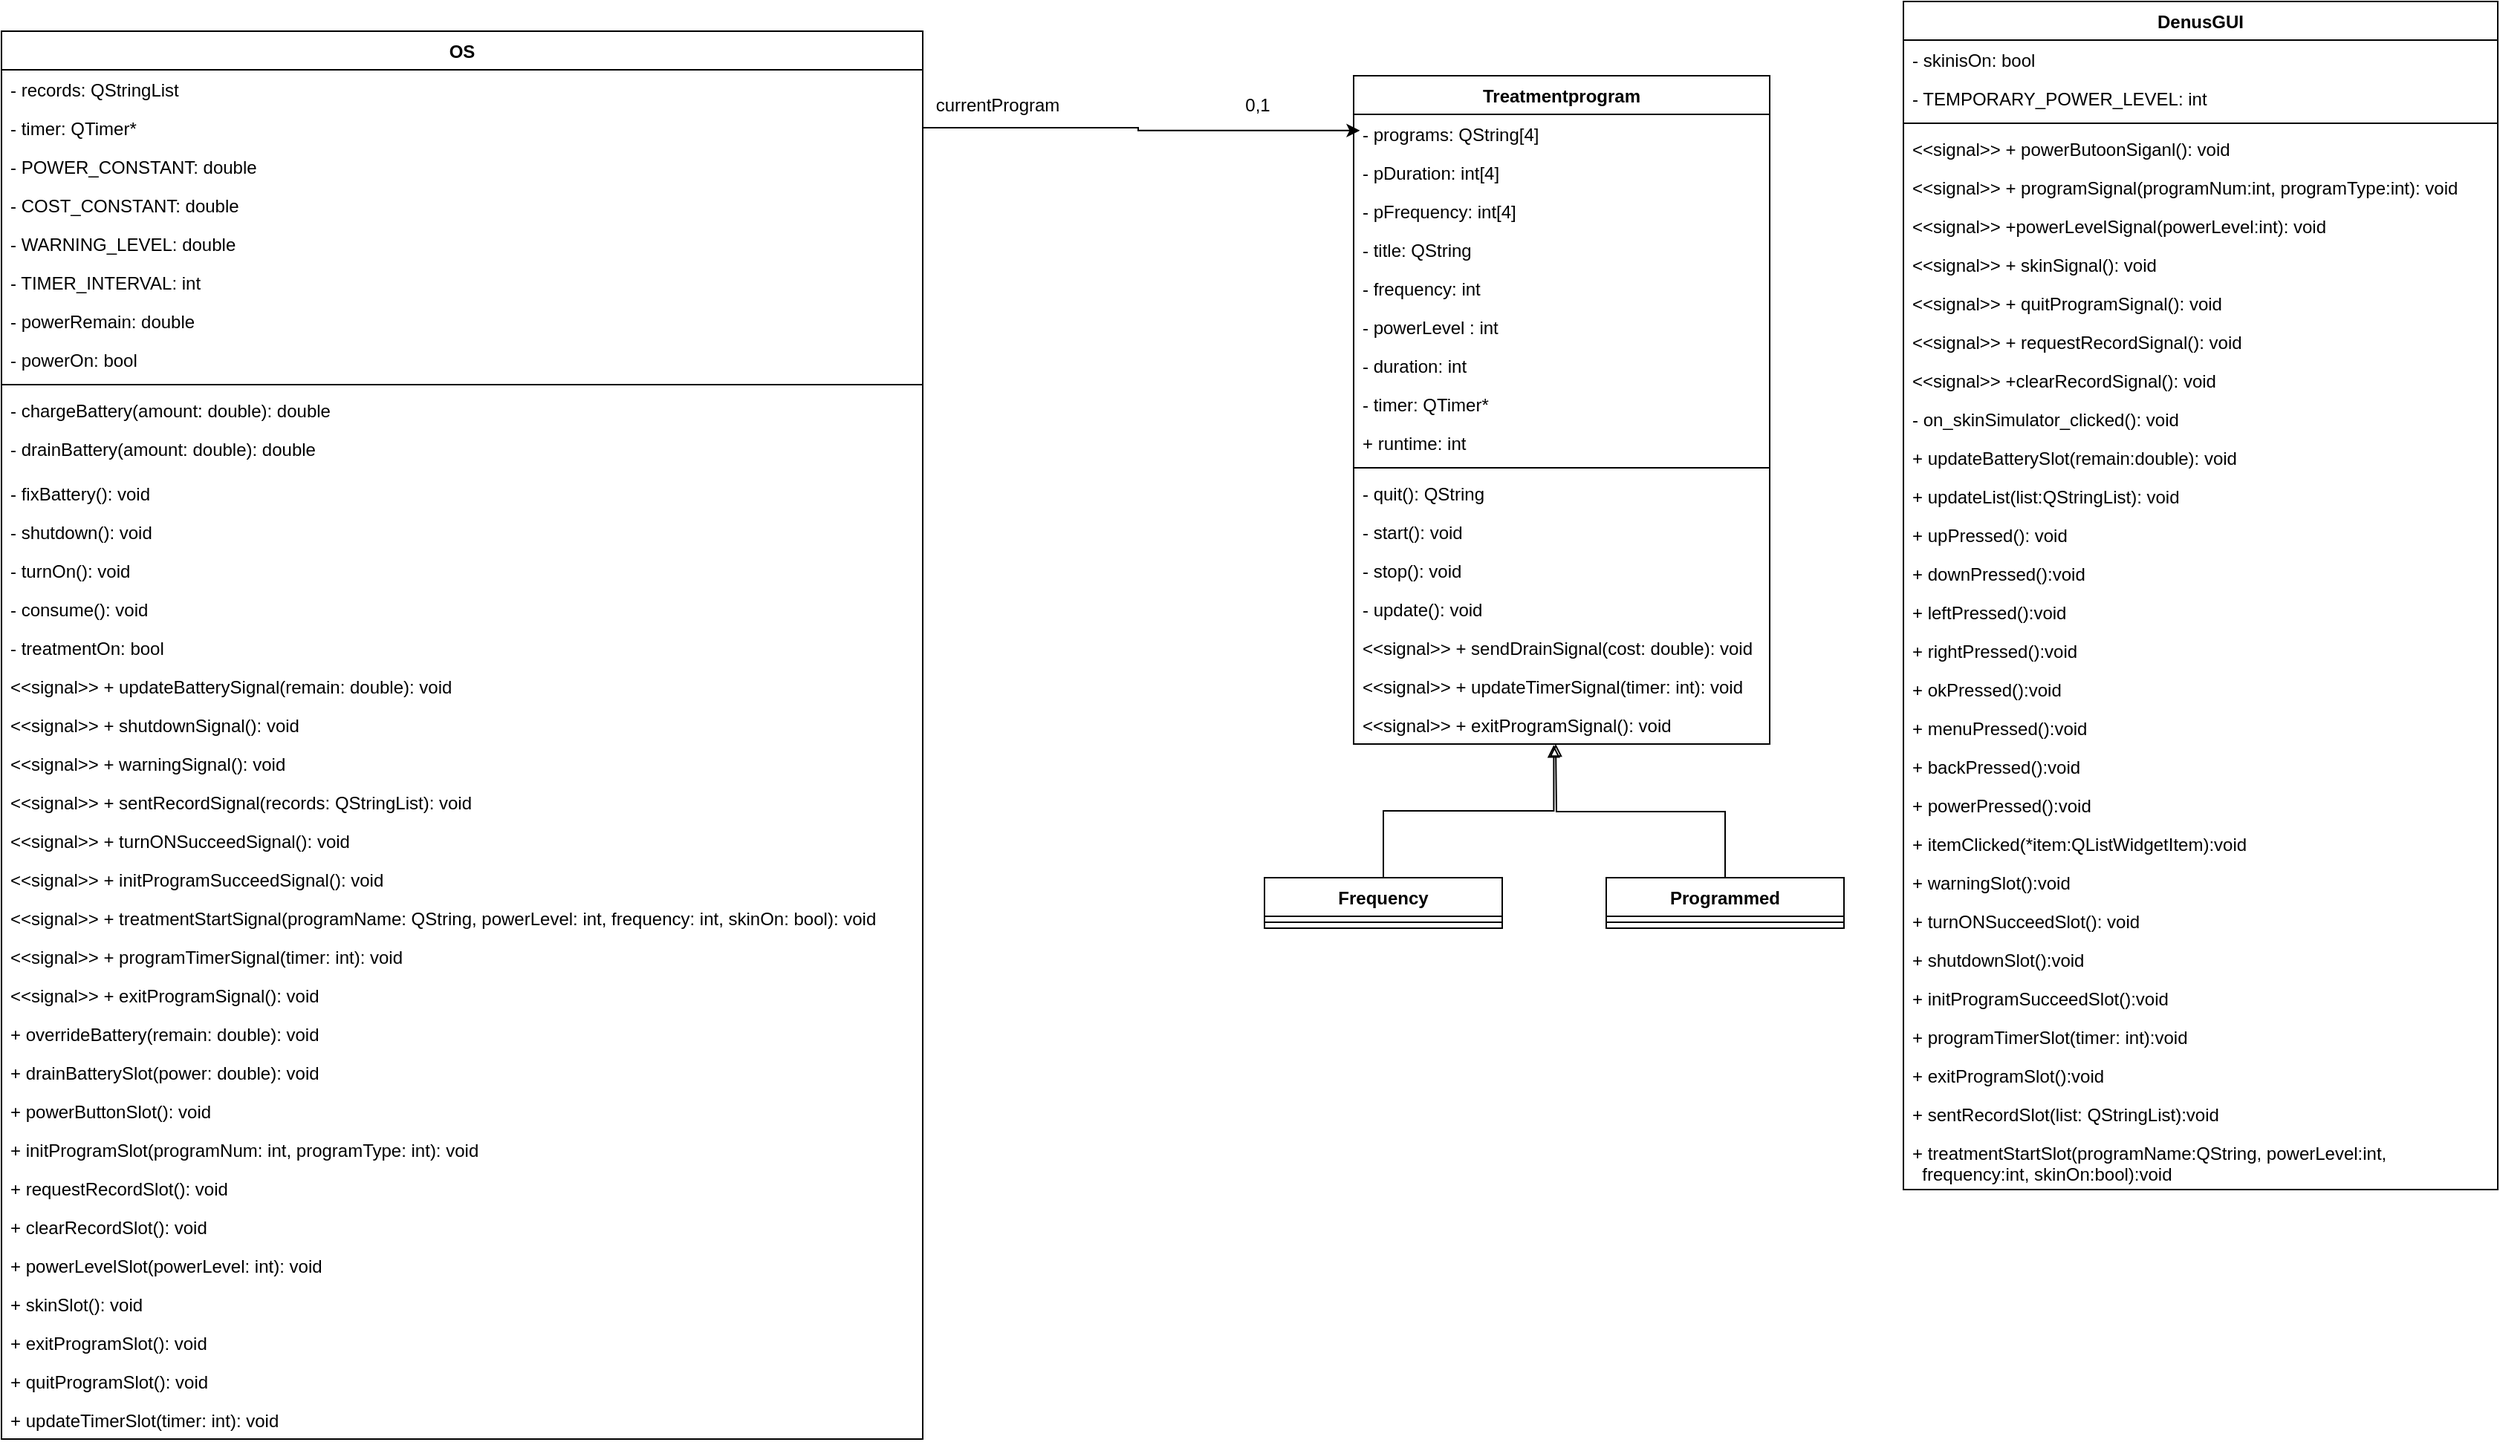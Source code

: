 <mxfile version="14.6.0" type="github">
  <diagram id="hlfqywLwCxhnhgCCT2zA" name="Page-1">
    <mxGraphModel dx="1072" dy="764" grid="1" gridSize="10" guides="1" tooltips="1" connect="1" arrows="1" fold="1" page="1" pageScale="1" pageWidth="827" pageHeight="1169" math="0" shadow="0">
      <root>
        <mxCell id="0" />
        <mxCell id="1" parent="0" />
        <mxCell id="2i6f_pU243hWTDEsExSb-6" value="OS" style="swimlane;fontStyle=1;align=center;verticalAlign=top;childLayout=stackLayout;horizontal=1;startSize=26;horizontalStack=0;resizeParent=1;resizeParentMax=0;resizeLast=0;collapsible=1;marginBottom=0;" parent="1" vertex="1">
          <mxGeometry x="60" y="60" width="620" height="948" as="geometry" />
        </mxCell>
        <mxCell id="6Ex3THZ8hztv9J3nGQ2k-1" value="- records: QStringList" style="text;strokeColor=none;fillColor=none;align=left;verticalAlign=top;spacingLeft=4;spacingRight=4;overflow=hidden;rotatable=0;points=[[0,0.5],[1,0.5]];portConstraint=eastwest;" parent="2i6f_pU243hWTDEsExSb-6" vertex="1">
          <mxGeometry y="26" width="620" height="26" as="geometry" />
        </mxCell>
        <mxCell id="wWTn0fQBB8vopCXBrPZ8-14" value="- timer: QTimer*" style="text;strokeColor=none;fillColor=none;align=left;verticalAlign=top;spacingLeft=4;spacingRight=4;overflow=hidden;rotatable=0;points=[[0,0.5],[1,0.5]];portConstraint=eastwest;" parent="2i6f_pU243hWTDEsExSb-6" vertex="1">
          <mxGeometry y="52" width="620" height="26" as="geometry" />
        </mxCell>
        <mxCell id="wWTn0fQBB8vopCXBrPZ8-8" value="- POWER_CONSTANT: double" style="text;strokeColor=none;fillColor=none;align=left;verticalAlign=top;spacingLeft=4;spacingRight=4;overflow=hidden;rotatable=0;points=[[0,0.5],[1,0.5]];portConstraint=eastwest;" parent="2i6f_pU243hWTDEsExSb-6" vertex="1">
          <mxGeometry y="78" width="620" height="26" as="geometry" />
        </mxCell>
        <mxCell id="wWTn0fQBB8vopCXBrPZ8-11" value="- COST_CONSTANT: double" style="text;strokeColor=none;fillColor=none;align=left;verticalAlign=top;spacingLeft=4;spacingRight=4;overflow=hidden;rotatable=0;points=[[0,0.5],[1,0.5]];portConstraint=eastwest;" parent="2i6f_pU243hWTDEsExSb-6" vertex="1">
          <mxGeometry y="104" width="620" height="26" as="geometry" />
        </mxCell>
        <mxCell id="wWTn0fQBB8vopCXBrPZ8-12" value="- WARNING_LEVEL: double" style="text;strokeColor=none;fillColor=none;align=left;verticalAlign=top;spacingLeft=4;spacingRight=4;overflow=hidden;rotatable=0;points=[[0,0.5],[1,0.5]];portConstraint=eastwest;" parent="2i6f_pU243hWTDEsExSb-6" vertex="1">
          <mxGeometry y="130" width="620" height="26" as="geometry" />
        </mxCell>
        <mxCell id="wWTn0fQBB8vopCXBrPZ8-13" value="- TIMER_INTERVAL: int" style="text;strokeColor=none;fillColor=none;align=left;verticalAlign=top;spacingLeft=4;spacingRight=4;overflow=hidden;rotatable=0;points=[[0,0.5],[1,0.5]];portConstraint=eastwest;" parent="2i6f_pU243hWTDEsExSb-6" vertex="1">
          <mxGeometry y="156" width="620" height="26" as="geometry" />
        </mxCell>
        <mxCell id="wWTn0fQBB8vopCXBrPZ8-15" value="- powerRemain: double" style="text;strokeColor=none;fillColor=none;align=left;verticalAlign=top;spacingLeft=4;spacingRight=4;overflow=hidden;rotatable=0;points=[[0,0.5],[1,0.5]];portConstraint=eastwest;" parent="2i6f_pU243hWTDEsExSb-6" vertex="1">
          <mxGeometry y="182" width="620" height="26" as="geometry" />
        </mxCell>
        <mxCell id="wWTn0fQBB8vopCXBrPZ8-16" value="- powerOn: bool" style="text;strokeColor=none;fillColor=none;align=left;verticalAlign=top;spacingLeft=4;spacingRight=4;overflow=hidden;rotatable=0;points=[[0,0.5],[1,0.5]];portConstraint=eastwest;" parent="2i6f_pU243hWTDEsExSb-6" vertex="1">
          <mxGeometry y="208" width="620" height="26" as="geometry" />
        </mxCell>
        <mxCell id="2i6f_pU243hWTDEsExSb-8" value="" style="line;strokeWidth=1;fillColor=none;align=left;verticalAlign=middle;spacingTop=-1;spacingLeft=3;spacingRight=3;rotatable=0;labelPosition=right;points=[];portConstraint=eastwest;" parent="2i6f_pU243hWTDEsExSb-6" vertex="1">
          <mxGeometry y="234" width="620" height="8" as="geometry" />
        </mxCell>
        <mxCell id="wWTn0fQBB8vopCXBrPZ8-9" value="- chargeBattery(amount: double): double" style="text;strokeColor=none;fillColor=none;align=left;verticalAlign=top;spacingLeft=4;spacingRight=4;overflow=hidden;rotatable=0;points=[[0,0.5],[1,0.5]];portConstraint=eastwest;" parent="2i6f_pU243hWTDEsExSb-6" vertex="1">
          <mxGeometry y="242" width="620" height="26" as="geometry" />
        </mxCell>
        <mxCell id="wWTn0fQBB8vopCXBrPZ8-21" value="- drainBattery(amount: double): double" style="text;strokeColor=none;fillColor=none;align=left;verticalAlign=top;spacingLeft=4;spacingRight=4;overflow=hidden;rotatable=0;points=[[0,0.5],[1,0.5]];portConstraint=eastwest;" parent="2i6f_pU243hWTDEsExSb-6" vertex="1">
          <mxGeometry y="268" width="620" height="30" as="geometry" />
        </mxCell>
        <mxCell id="wWTn0fQBB8vopCXBrPZ8-10" value="- fixBattery(): void" style="text;strokeColor=none;fillColor=none;align=left;verticalAlign=top;spacingLeft=4;spacingRight=4;overflow=hidden;rotatable=0;points=[[0,0.5],[1,0.5]];portConstraint=eastwest;" parent="2i6f_pU243hWTDEsExSb-6" vertex="1">
          <mxGeometry y="298" width="620" height="26" as="geometry" />
        </mxCell>
        <mxCell id="wWTn0fQBB8vopCXBrPZ8-18" value="- shutdown(): void" style="text;strokeColor=none;fillColor=none;align=left;verticalAlign=top;spacingLeft=4;spacingRight=4;overflow=hidden;rotatable=0;points=[[0,0.5],[1,0.5]];portConstraint=eastwest;" parent="2i6f_pU243hWTDEsExSb-6" vertex="1">
          <mxGeometry y="324" width="620" height="26" as="geometry" />
        </mxCell>
        <mxCell id="wWTn0fQBB8vopCXBrPZ8-19" value="- turnOn(): void&#xa;" style="text;strokeColor=none;fillColor=none;align=left;verticalAlign=top;spacingLeft=4;spacingRight=4;overflow=hidden;rotatable=0;points=[[0,0.5],[1,0.5]];portConstraint=eastwest;" parent="2i6f_pU243hWTDEsExSb-6" vertex="1">
          <mxGeometry y="350" width="620" height="26" as="geometry" />
        </mxCell>
        <mxCell id="wWTn0fQBB8vopCXBrPZ8-20" value="- consume(): void&#xa;" style="text;strokeColor=none;fillColor=none;align=left;verticalAlign=top;spacingLeft=4;spacingRight=4;overflow=hidden;rotatable=0;points=[[0,0.5],[1,0.5]];portConstraint=eastwest;" parent="2i6f_pU243hWTDEsExSb-6" vertex="1">
          <mxGeometry y="376" width="620" height="26" as="geometry" />
        </mxCell>
        <mxCell id="wWTn0fQBB8vopCXBrPZ8-17" value="- treatmentOn: bool" style="text;strokeColor=none;fillColor=none;align=left;verticalAlign=top;spacingLeft=4;spacingRight=4;overflow=hidden;rotatable=0;points=[[0,0.5],[1,0.5]];portConstraint=eastwest;" parent="2i6f_pU243hWTDEsExSb-6" vertex="1">
          <mxGeometry y="402" width="620" height="26" as="geometry" />
        </mxCell>
        <mxCell id="wWTn0fQBB8vopCXBrPZ8-22" value="&lt;&lt;signal&gt;&gt; + updateBatterySignal(remain: double): void" style="text;strokeColor=none;fillColor=none;align=left;verticalAlign=top;spacingLeft=4;spacingRight=4;overflow=hidden;rotatable=0;points=[[0,0.5],[1,0.5]];portConstraint=eastwest;" parent="2i6f_pU243hWTDEsExSb-6" vertex="1">
          <mxGeometry y="428" width="620" height="26" as="geometry" />
        </mxCell>
        <mxCell id="wWTn0fQBB8vopCXBrPZ8-23" value="&lt;&lt;signal&gt;&gt; + shutdownSignal(): void" style="text;strokeColor=none;fillColor=none;align=left;verticalAlign=top;spacingLeft=4;spacingRight=4;overflow=hidden;rotatable=0;points=[[0,0.5],[1,0.5]];portConstraint=eastwest;" parent="2i6f_pU243hWTDEsExSb-6" vertex="1">
          <mxGeometry y="454" width="620" height="26" as="geometry" />
        </mxCell>
        <mxCell id="wWTn0fQBB8vopCXBrPZ8-24" value="&lt;&lt;signal&gt;&gt; + warningSignal(): void" style="text;strokeColor=none;fillColor=none;align=left;verticalAlign=top;spacingLeft=4;spacingRight=4;overflow=hidden;rotatable=0;points=[[0,0.5],[1,0.5]];portConstraint=eastwest;" parent="2i6f_pU243hWTDEsExSb-6" vertex="1">
          <mxGeometry y="480" width="620" height="26" as="geometry" />
        </mxCell>
        <mxCell id="wWTn0fQBB8vopCXBrPZ8-25" value="&lt;&lt;signal&gt;&gt; + sentRecordSignal(records: QStringList): void" style="text;strokeColor=none;fillColor=none;align=left;verticalAlign=top;spacingLeft=4;spacingRight=4;overflow=hidden;rotatable=0;points=[[0,0.5],[1,0.5]];portConstraint=eastwest;" parent="2i6f_pU243hWTDEsExSb-6" vertex="1">
          <mxGeometry y="506" width="620" height="26" as="geometry" />
        </mxCell>
        <mxCell id="wWTn0fQBB8vopCXBrPZ8-39" value="&lt;&lt;signal&gt;&gt; + turnONSucceedSignal(): void" style="text;strokeColor=none;fillColor=none;align=left;verticalAlign=top;spacingLeft=4;spacingRight=4;overflow=hidden;rotatable=0;points=[[0,0.5],[1,0.5]];portConstraint=eastwest;" parent="2i6f_pU243hWTDEsExSb-6" vertex="1">
          <mxGeometry y="532" width="620" height="26" as="geometry" />
        </mxCell>
        <mxCell id="wWTn0fQBB8vopCXBrPZ8-40" value="&lt;&lt;signal&gt;&gt; + initProgramSucceedSignal(): void" style="text;strokeColor=none;fillColor=none;align=left;verticalAlign=top;spacingLeft=4;spacingRight=4;overflow=hidden;rotatable=0;points=[[0,0.5],[1,0.5]];portConstraint=eastwest;" parent="2i6f_pU243hWTDEsExSb-6" vertex="1">
          <mxGeometry y="558" width="620" height="26" as="geometry" />
        </mxCell>
        <mxCell id="wWTn0fQBB8vopCXBrPZ8-41" value="&lt;&lt;signal&gt;&gt; + treatmentStartSignal(programName: QString, powerLevel: int, frequency: int, skinOn: bool): void" style="text;strokeColor=none;fillColor=none;align=left;verticalAlign=top;spacingLeft=4;spacingRight=4;overflow=hidden;rotatable=0;points=[[0,0.5],[1,0.5]];portConstraint=eastwest;" parent="2i6f_pU243hWTDEsExSb-6" vertex="1">
          <mxGeometry y="584" width="620" height="26" as="geometry" />
        </mxCell>
        <mxCell id="wWTn0fQBB8vopCXBrPZ8-42" value="&lt;&lt;signal&gt;&gt; + programTimerSignal(timer: int): void" style="text;strokeColor=none;fillColor=none;align=left;verticalAlign=top;spacingLeft=4;spacingRight=4;overflow=hidden;rotatable=0;points=[[0,0.5],[1,0.5]];portConstraint=eastwest;" parent="2i6f_pU243hWTDEsExSb-6" vertex="1">
          <mxGeometry y="610" width="620" height="26" as="geometry" />
        </mxCell>
        <mxCell id="wWTn0fQBB8vopCXBrPZ8-43" value="&lt;&lt;signal&gt;&gt; + exitProgramSignal(): void" style="text;strokeColor=none;fillColor=none;align=left;verticalAlign=top;spacingLeft=4;spacingRight=4;overflow=hidden;rotatable=0;points=[[0,0.5],[1,0.5]];portConstraint=eastwest;" parent="2i6f_pU243hWTDEsExSb-6" vertex="1">
          <mxGeometry y="636" width="620" height="26" as="geometry" />
        </mxCell>
        <mxCell id="wWTn0fQBB8vopCXBrPZ8-26" value="+ overrideBattery(remain: double): void" style="text;strokeColor=none;fillColor=none;align=left;verticalAlign=top;spacingLeft=4;spacingRight=4;overflow=hidden;rotatable=0;points=[[0,0.5],[1,0.5]];portConstraint=eastwest;" parent="2i6f_pU243hWTDEsExSb-6" vertex="1">
          <mxGeometry y="662" width="620" height="26" as="geometry" />
        </mxCell>
        <mxCell id="wWTn0fQBB8vopCXBrPZ8-27" value="+ drainBatterySlot(power: double): void" style="text;strokeColor=none;fillColor=none;align=left;verticalAlign=top;spacingLeft=4;spacingRight=4;overflow=hidden;rotatable=0;points=[[0,0.5],[1,0.5]];portConstraint=eastwest;" parent="2i6f_pU243hWTDEsExSb-6" vertex="1">
          <mxGeometry y="688" width="620" height="26" as="geometry" />
        </mxCell>
        <mxCell id="wWTn0fQBB8vopCXBrPZ8-28" value="+ powerButtonSlot(): void" style="text;strokeColor=none;fillColor=none;align=left;verticalAlign=top;spacingLeft=4;spacingRight=4;overflow=hidden;rotatable=0;points=[[0,0.5],[1,0.5]];portConstraint=eastwest;" parent="2i6f_pU243hWTDEsExSb-6" vertex="1">
          <mxGeometry y="714" width="620" height="26" as="geometry" />
        </mxCell>
        <mxCell id="wWTn0fQBB8vopCXBrPZ8-29" value="+ initProgramSlot(programNum: int, programType: int): void" style="text;strokeColor=none;fillColor=none;align=left;verticalAlign=top;spacingLeft=4;spacingRight=4;overflow=hidden;rotatable=0;points=[[0,0.5],[1,0.5]];portConstraint=eastwest;" parent="2i6f_pU243hWTDEsExSb-6" vertex="1">
          <mxGeometry y="740" width="620" height="26" as="geometry" />
        </mxCell>
        <mxCell id="wWTn0fQBB8vopCXBrPZ8-30" value="+ requestRecordSlot(): void" style="text;strokeColor=none;fillColor=none;align=left;verticalAlign=top;spacingLeft=4;spacingRight=4;overflow=hidden;rotatable=0;points=[[0,0.5],[1,0.5]];portConstraint=eastwest;" parent="2i6f_pU243hWTDEsExSb-6" vertex="1">
          <mxGeometry y="766" width="620" height="26" as="geometry" />
        </mxCell>
        <mxCell id="wWTn0fQBB8vopCXBrPZ8-31" value="+ clearRecordSlot(): void" style="text;strokeColor=none;fillColor=none;align=left;verticalAlign=top;spacingLeft=4;spacingRight=4;overflow=hidden;rotatable=0;points=[[0,0.5],[1,0.5]];portConstraint=eastwest;" parent="2i6f_pU243hWTDEsExSb-6" vertex="1">
          <mxGeometry y="792" width="620" height="26" as="geometry" />
        </mxCell>
        <mxCell id="wWTn0fQBB8vopCXBrPZ8-34" value="+ powerLevelSlot(powerLevel: int): void" style="text;strokeColor=none;fillColor=none;align=left;verticalAlign=top;spacingLeft=4;spacingRight=4;overflow=hidden;rotatable=0;points=[[0,0.5],[1,0.5]];portConstraint=eastwest;" parent="2i6f_pU243hWTDEsExSb-6" vertex="1">
          <mxGeometry y="818" width="620" height="26" as="geometry" />
        </mxCell>
        <mxCell id="wWTn0fQBB8vopCXBrPZ8-35" value="+ skinSlot(): void" style="text;strokeColor=none;fillColor=none;align=left;verticalAlign=top;spacingLeft=4;spacingRight=4;overflow=hidden;rotatable=0;points=[[0,0.5],[1,0.5]];portConstraint=eastwest;" parent="2i6f_pU243hWTDEsExSb-6" vertex="1">
          <mxGeometry y="844" width="620" height="26" as="geometry" />
        </mxCell>
        <mxCell id="wWTn0fQBB8vopCXBrPZ8-36" value="+ exitProgramSlot(): void" style="text;strokeColor=none;fillColor=none;align=left;verticalAlign=top;spacingLeft=4;spacingRight=4;overflow=hidden;rotatable=0;points=[[0,0.5],[1,0.5]];portConstraint=eastwest;" parent="2i6f_pU243hWTDEsExSb-6" vertex="1">
          <mxGeometry y="870" width="620" height="26" as="geometry" />
        </mxCell>
        <mxCell id="wWTn0fQBB8vopCXBrPZ8-37" value="+ quitProgramSlot(): void" style="text;strokeColor=none;fillColor=none;align=left;verticalAlign=top;spacingLeft=4;spacingRight=4;overflow=hidden;rotatable=0;points=[[0,0.5],[1,0.5]];portConstraint=eastwest;" parent="2i6f_pU243hWTDEsExSb-6" vertex="1">
          <mxGeometry y="896" width="620" height="26" as="geometry" />
        </mxCell>
        <mxCell id="wWTn0fQBB8vopCXBrPZ8-38" value="+ updateTimerSlot(timer: int): void" style="text;strokeColor=none;fillColor=none;align=left;verticalAlign=top;spacingLeft=4;spacingRight=4;overflow=hidden;rotatable=0;points=[[0,0.5],[1,0.5]];portConstraint=eastwest;" parent="2i6f_pU243hWTDEsExSb-6" vertex="1">
          <mxGeometry y="922" width="620" height="26" as="geometry" />
        </mxCell>
        <mxCell id="wWTn0fQBB8vopCXBrPZ8-33" style="edgeStyle=orthogonalEdgeStyle;rounded=0;orthogonalLoop=1;jettySize=auto;html=1;endArrow=block;endFill=0;entryX=0.481;entryY=1.026;entryDx=0;entryDy=0;entryPerimeter=0;" parent="1" source="2i6f_pU243hWTDEsExSb-22" target="-jx-THAxnTe_H25HyBi1-28" edge="1">
          <mxGeometry relative="1" as="geometry">
            <mxPoint x="1101" y="570" as="targetPoint" />
          </mxGeometry>
        </mxCell>
        <mxCell id="2i6f_pU243hWTDEsExSb-22" value="Frequency" style="swimlane;fontStyle=1;align=center;verticalAlign=top;childLayout=stackLayout;horizontal=1;startSize=26;horizontalStack=0;resizeParent=1;resizeParentMax=0;resizeLast=0;collapsible=1;marginBottom=0;" parent="1" vertex="1">
          <mxGeometry x="910" y="630" width="160" height="34" as="geometry" />
        </mxCell>
        <mxCell id="2i6f_pU243hWTDEsExSb-24" value="" style="line;strokeWidth=1;fillColor=none;align=left;verticalAlign=middle;spacingTop=-1;spacingLeft=3;spacingRight=3;rotatable=0;labelPosition=right;points=[];portConstraint=eastwest;" parent="2i6f_pU243hWTDEsExSb-22" vertex="1">
          <mxGeometry y="26" width="160" height="8" as="geometry" />
        </mxCell>
        <mxCell id="2i6f_pU243hWTDEsExSb-27" value="Programmed" style="swimlane;fontStyle=1;align=center;verticalAlign=top;childLayout=stackLayout;horizontal=1;startSize=26;horizontalStack=0;resizeParent=1;resizeParentMax=0;resizeLast=0;collapsible=1;marginBottom=0;" parent="1" vertex="1">
          <mxGeometry x="1140" y="630" width="160" height="34" as="geometry" />
        </mxCell>
        <mxCell id="2i6f_pU243hWTDEsExSb-29" value="" style="line;strokeWidth=1;fillColor=none;align=left;verticalAlign=middle;spacingTop=-1;spacingLeft=3;spacingRight=3;rotatable=0;labelPosition=right;points=[];portConstraint=eastwest;" parent="2i6f_pU243hWTDEsExSb-27" vertex="1">
          <mxGeometry y="26" width="160" height="8" as="geometry" />
        </mxCell>
        <mxCell id="icRJO9rCTyR9no6Rt8xL-1" style="edgeStyle=orthogonalEdgeStyle;rounded=0;orthogonalLoop=1;jettySize=auto;html=1;exitX=1;exitY=0.5;exitDx=0;exitDy=0;entryX=0.015;entryY=0.082;entryDx=0;entryDy=0;entryPerimeter=0;" parent="1" source="wWTn0fQBB8vopCXBrPZ8-14" target="-jx-THAxnTe_H25HyBi1-2" edge="1">
          <mxGeometry relative="1" as="geometry">
            <mxPoint x="960.98" y="124.988" as="targetPoint" />
          </mxGeometry>
        </mxCell>
        <mxCell id="icRJO9rCTyR9no6Rt8xL-2" value="0,1" style="text;html=1;align=center;verticalAlign=middle;resizable=0;points=[];autosize=1;strokeColor=none;" parent="1" vertex="1">
          <mxGeometry x="890" y="100" width="30" height="20" as="geometry" />
        </mxCell>
        <mxCell id="icRJO9rCTyR9no6Rt8xL-3" value="currentProgram" style="text;html=1;align=center;verticalAlign=middle;resizable=0;points=[];autosize=1;strokeColor=none;" parent="1" vertex="1">
          <mxGeometry x="680" y="100" width="100" height="20" as="geometry" />
        </mxCell>
        <mxCell id="-jx-THAxnTe_H25HyBi1-2" value="Treatmentprogram" style="swimlane;fontStyle=1;align=center;verticalAlign=top;childLayout=stackLayout;horizontal=1;startSize=26;horizontalStack=0;resizeParent=1;resizeParentMax=0;resizeLast=0;collapsible=1;marginBottom=0;" parent="1" vertex="1">
          <mxGeometry x="970" y="90" width="280" height="450" as="geometry" />
        </mxCell>
        <mxCell id="-jx-THAxnTe_H25HyBi1-3" value="- programs: QString[4]" style="text;strokeColor=none;fillColor=none;align=left;verticalAlign=top;spacingLeft=4;spacingRight=4;overflow=hidden;rotatable=0;points=[[0,0.5],[1,0.5]];portConstraint=eastwest;" parent="-jx-THAxnTe_H25HyBi1-2" vertex="1">
          <mxGeometry y="26" width="280" height="26" as="geometry" />
        </mxCell>
        <mxCell id="-jx-THAxnTe_H25HyBi1-6" value="- pDuration: int[4]" style="text;strokeColor=none;fillColor=none;align=left;verticalAlign=top;spacingLeft=4;spacingRight=4;overflow=hidden;rotatable=0;points=[[0,0.5],[1,0.5]];portConstraint=eastwest;" parent="-jx-THAxnTe_H25HyBi1-2" vertex="1">
          <mxGeometry y="52" width="280" height="26" as="geometry" />
        </mxCell>
        <mxCell id="-jx-THAxnTe_H25HyBi1-7" value="- pFrequency: int[4]" style="text;strokeColor=none;fillColor=none;align=left;verticalAlign=top;spacingLeft=4;spacingRight=4;overflow=hidden;rotatable=0;points=[[0,0.5],[1,0.5]];portConstraint=eastwest;" parent="-jx-THAxnTe_H25HyBi1-2" vertex="1">
          <mxGeometry y="78" width="280" height="26" as="geometry" />
        </mxCell>
        <mxCell id="-jx-THAxnTe_H25HyBi1-9" value="- title: QString" style="text;strokeColor=none;fillColor=none;align=left;verticalAlign=top;spacingLeft=4;spacingRight=4;overflow=hidden;rotatable=0;points=[[0,0.5],[1,0.5]];portConstraint=eastwest;" parent="-jx-THAxnTe_H25HyBi1-2" vertex="1">
          <mxGeometry y="104" width="280" height="26" as="geometry" />
        </mxCell>
        <mxCell id="-jx-THAxnTe_H25HyBi1-10" value="- frequency: int" style="text;strokeColor=none;fillColor=none;align=left;verticalAlign=top;spacingLeft=4;spacingRight=4;overflow=hidden;rotatable=0;points=[[0,0.5],[1,0.5]];portConstraint=eastwest;" parent="-jx-THAxnTe_H25HyBi1-2" vertex="1">
          <mxGeometry y="130" width="280" height="26" as="geometry" />
        </mxCell>
        <mxCell id="-jx-THAxnTe_H25HyBi1-11" value="- powerLevel : int" style="text;strokeColor=none;fillColor=none;align=left;verticalAlign=top;spacingLeft=4;spacingRight=4;overflow=hidden;rotatable=0;points=[[0,0.5],[1,0.5]];portConstraint=eastwest;" parent="-jx-THAxnTe_H25HyBi1-2" vertex="1">
          <mxGeometry y="156" width="280" height="26" as="geometry" />
        </mxCell>
        <mxCell id="-jx-THAxnTe_H25HyBi1-12" value="- duration: int" style="text;strokeColor=none;fillColor=none;align=left;verticalAlign=top;spacingLeft=4;spacingRight=4;overflow=hidden;rotatable=0;points=[[0,0.5],[1,0.5]];portConstraint=eastwest;" parent="-jx-THAxnTe_H25HyBi1-2" vertex="1">
          <mxGeometry y="182" width="280" height="26" as="geometry" />
        </mxCell>
        <mxCell id="-jx-THAxnTe_H25HyBi1-13" value="- timer: QTimer*" style="text;strokeColor=none;fillColor=none;align=left;verticalAlign=top;spacingLeft=4;spacingRight=4;overflow=hidden;rotatable=0;points=[[0,0.5],[1,0.5]];portConstraint=eastwest;" parent="-jx-THAxnTe_H25HyBi1-2" vertex="1">
          <mxGeometry y="208" width="280" height="26" as="geometry" />
        </mxCell>
        <mxCell id="-jx-THAxnTe_H25HyBi1-14" value="+ runtime: int" style="text;strokeColor=none;fillColor=none;align=left;verticalAlign=top;spacingLeft=4;spacingRight=4;overflow=hidden;rotatable=0;points=[[0,0.5],[1,0.5]];portConstraint=eastwest;" parent="-jx-THAxnTe_H25HyBi1-2" vertex="1">
          <mxGeometry y="234" width="280" height="26" as="geometry" />
        </mxCell>
        <mxCell id="-jx-THAxnTe_H25HyBi1-4" value="" style="line;strokeWidth=1;fillColor=none;align=left;verticalAlign=middle;spacingTop=-1;spacingLeft=3;spacingRight=3;rotatable=0;labelPosition=right;points=[];portConstraint=eastwest;" parent="-jx-THAxnTe_H25HyBi1-2" vertex="1">
          <mxGeometry y="260" width="280" height="8" as="geometry" />
        </mxCell>
        <mxCell id="-jx-THAxnTe_H25HyBi1-17" value="- quit(): QString" style="text;strokeColor=none;fillColor=none;align=left;verticalAlign=top;spacingLeft=4;spacingRight=4;overflow=hidden;rotatable=0;points=[[0,0.5],[1,0.5]];portConstraint=eastwest;" parent="-jx-THAxnTe_H25HyBi1-2" vertex="1">
          <mxGeometry y="268" width="280" height="26" as="geometry" />
        </mxCell>
        <mxCell id="-jx-THAxnTe_H25HyBi1-18" value="- start(): void" style="text;strokeColor=none;fillColor=none;align=left;verticalAlign=top;spacingLeft=4;spacingRight=4;overflow=hidden;rotatable=0;points=[[0,0.5],[1,0.5]];portConstraint=eastwest;" parent="-jx-THAxnTe_H25HyBi1-2" vertex="1">
          <mxGeometry y="294" width="280" height="26" as="geometry" />
        </mxCell>
        <mxCell id="-jx-THAxnTe_H25HyBi1-23" value="- stop(): void" style="text;strokeColor=none;fillColor=none;align=left;verticalAlign=top;spacingLeft=4;spacingRight=4;overflow=hidden;rotatable=0;points=[[0,0.5],[1,0.5]];portConstraint=eastwest;" parent="-jx-THAxnTe_H25HyBi1-2" vertex="1">
          <mxGeometry y="320" width="280" height="26" as="geometry" />
        </mxCell>
        <mxCell id="-jx-THAxnTe_H25HyBi1-24" value="- update(): void" style="text;strokeColor=none;fillColor=none;align=left;verticalAlign=top;spacingLeft=4;spacingRight=4;overflow=hidden;rotatable=0;points=[[0,0.5],[1,0.5]];portConstraint=eastwest;" parent="-jx-THAxnTe_H25HyBi1-2" vertex="1">
          <mxGeometry y="346" width="280" height="26" as="geometry" />
        </mxCell>
        <mxCell id="-jx-THAxnTe_H25HyBi1-25" value="&lt;&lt;signal&gt;&gt; + sendDrainSignal(cost: double): void" style="text;strokeColor=none;fillColor=none;align=left;verticalAlign=top;spacingLeft=4;spacingRight=4;overflow=hidden;rotatable=0;points=[[0,0.5],[1,0.5]];portConstraint=eastwest;" parent="-jx-THAxnTe_H25HyBi1-2" vertex="1">
          <mxGeometry y="372" width="280" height="26" as="geometry" />
        </mxCell>
        <mxCell id="-jx-THAxnTe_H25HyBi1-27" value="&lt;&lt;signal&gt;&gt; + updateTimerSignal(timer: int): void" style="text;strokeColor=none;fillColor=none;align=left;verticalAlign=top;spacingLeft=4;spacingRight=4;overflow=hidden;rotatable=0;points=[[0,0.5],[1,0.5]];portConstraint=eastwest;" parent="-jx-THAxnTe_H25HyBi1-2" vertex="1">
          <mxGeometry y="398" width="280" height="26" as="geometry" />
        </mxCell>
        <mxCell id="-jx-THAxnTe_H25HyBi1-28" value="&lt;&lt;signal&gt;&gt; + exitProgramSignal(): void" style="text;strokeColor=none;fillColor=none;align=left;verticalAlign=top;spacingLeft=4;spacingRight=4;overflow=hidden;rotatable=0;points=[[0,0.5],[1,0.5]];portConstraint=eastwest;" parent="-jx-THAxnTe_H25HyBi1-2" vertex="1">
          <mxGeometry y="424" width="280" height="26" as="geometry" />
        </mxCell>
        <mxCell id="-jx-THAxnTe_H25HyBi1-29" style="edgeStyle=orthogonalEdgeStyle;rounded=0;orthogonalLoop=1;jettySize=auto;html=1;endArrow=block;endFill=0;exitX=0.5;exitY=0;exitDx=0;exitDy=0;" parent="1" source="2i6f_pU243hWTDEsExSb-27" edge="1">
          <mxGeometry relative="1" as="geometry">
            <mxPoint x="1000" y="640" as="sourcePoint" />
            <mxPoint x="1106" y="540" as="targetPoint" />
          </mxGeometry>
        </mxCell>
        <mxCell id="mvSNyHNDQJpL3ZREzxEM-1" value="DenusGUI" style="swimlane;fontStyle=1;align=center;verticalAlign=top;childLayout=stackLayout;horizontal=1;startSize=26;horizontalStack=0;resizeParent=1;resizeParentMax=0;resizeLast=0;collapsible=1;marginBottom=0;" vertex="1" parent="1">
          <mxGeometry x="1340" y="40" width="400" height="800" as="geometry" />
        </mxCell>
        <mxCell id="mvSNyHNDQJpL3ZREzxEM-2" value="- skinisOn: bool" style="text;strokeColor=none;fillColor=none;align=left;verticalAlign=top;spacingLeft=4;spacingRight=4;overflow=hidden;rotatable=0;points=[[0,0.5],[1,0.5]];portConstraint=eastwest;" vertex="1" parent="mvSNyHNDQJpL3ZREzxEM-1">
          <mxGeometry y="26" width="400" height="26" as="geometry" />
        </mxCell>
        <mxCell id="mvSNyHNDQJpL3ZREzxEM-5" value="- TEMPORARY_POWER_LEVEL: int" style="text;strokeColor=none;fillColor=none;align=left;verticalAlign=top;spacingLeft=4;spacingRight=4;overflow=hidden;rotatable=0;points=[[0,0.5],[1,0.5]];portConstraint=eastwest;" vertex="1" parent="mvSNyHNDQJpL3ZREzxEM-1">
          <mxGeometry y="52" width="400" height="26" as="geometry" />
        </mxCell>
        <mxCell id="mvSNyHNDQJpL3ZREzxEM-3" value="" style="line;strokeWidth=1;fillColor=none;align=left;verticalAlign=middle;spacingTop=-1;spacingLeft=3;spacingRight=3;rotatable=0;labelPosition=right;points=[];portConstraint=eastwest;" vertex="1" parent="mvSNyHNDQJpL3ZREzxEM-1">
          <mxGeometry y="78" width="400" height="8" as="geometry" />
        </mxCell>
        <mxCell id="mvSNyHNDQJpL3ZREzxEM-7" value="&lt;&lt;signal&gt;&gt; + powerButoonSiganl(): void" style="text;strokeColor=none;fillColor=none;align=left;verticalAlign=top;spacingLeft=4;spacingRight=4;overflow=hidden;rotatable=0;points=[[0,0.5],[1,0.5]];portConstraint=eastwest;" vertex="1" parent="mvSNyHNDQJpL3ZREzxEM-1">
          <mxGeometry y="86" width="400" height="26" as="geometry" />
        </mxCell>
        <mxCell id="mvSNyHNDQJpL3ZREzxEM-8" value="&lt;&lt;signal&gt;&gt; + programSignal(programNum:int, programType:int): void" style="text;strokeColor=none;fillColor=none;align=left;verticalAlign=top;spacingLeft=4;spacingRight=4;overflow=hidden;rotatable=0;points=[[0,0.5],[1,0.5]];portConstraint=eastwest;" vertex="1" parent="mvSNyHNDQJpL3ZREzxEM-1">
          <mxGeometry y="112" width="400" height="26" as="geometry" />
        </mxCell>
        <mxCell id="mvSNyHNDQJpL3ZREzxEM-9" value="&lt;&lt;signal&gt;&gt; +powerLevelSignal(powerLevel:int): void" style="text;strokeColor=none;fillColor=none;align=left;verticalAlign=top;spacingLeft=4;spacingRight=4;overflow=hidden;rotatable=0;points=[[0,0.5],[1,0.5]];portConstraint=eastwest;" vertex="1" parent="mvSNyHNDQJpL3ZREzxEM-1">
          <mxGeometry y="138" width="400" height="26" as="geometry" />
        </mxCell>
        <mxCell id="mvSNyHNDQJpL3ZREzxEM-11" value="&lt;&lt;signal&gt;&gt; + skinSignal(): void" style="text;strokeColor=none;fillColor=none;align=left;verticalAlign=top;spacingLeft=4;spacingRight=4;overflow=hidden;rotatable=0;points=[[0,0.5],[1,0.5]];portConstraint=eastwest;" vertex="1" parent="mvSNyHNDQJpL3ZREzxEM-1">
          <mxGeometry y="164" width="400" height="26" as="geometry" />
        </mxCell>
        <mxCell id="mvSNyHNDQJpL3ZREzxEM-12" value="&lt;&lt;signal&gt;&gt; + quitProgramSignal(): void" style="text;strokeColor=none;fillColor=none;align=left;verticalAlign=top;spacingLeft=4;spacingRight=4;overflow=hidden;rotatable=0;points=[[0,0.5],[1,0.5]];portConstraint=eastwest;" vertex="1" parent="mvSNyHNDQJpL3ZREzxEM-1">
          <mxGeometry y="190" width="400" height="26" as="geometry" />
        </mxCell>
        <mxCell id="mvSNyHNDQJpL3ZREzxEM-13" value="&lt;&lt;signal&gt;&gt; + requestRecordSignal(): void" style="text;strokeColor=none;fillColor=none;align=left;verticalAlign=top;spacingLeft=4;spacingRight=4;overflow=hidden;rotatable=0;points=[[0,0.5],[1,0.5]];portConstraint=eastwest;" vertex="1" parent="mvSNyHNDQJpL3ZREzxEM-1">
          <mxGeometry y="216" width="400" height="26" as="geometry" />
        </mxCell>
        <mxCell id="mvSNyHNDQJpL3ZREzxEM-10" value="&lt;&lt;signal&gt;&gt; +clearRecordSignal(): void" style="text;strokeColor=none;fillColor=none;align=left;verticalAlign=top;spacingLeft=4;spacingRight=4;overflow=hidden;rotatable=0;points=[[0,0.5],[1,0.5]];portConstraint=eastwest;" vertex="1" parent="mvSNyHNDQJpL3ZREzxEM-1">
          <mxGeometry y="242" width="400" height="26" as="geometry" />
        </mxCell>
        <mxCell id="mvSNyHNDQJpL3ZREzxEM-15" value="- on_skinSimulator_clicked(): void" style="text;strokeColor=none;fillColor=none;align=left;verticalAlign=top;spacingLeft=4;spacingRight=4;overflow=hidden;rotatable=0;points=[[0,0.5],[1,0.5]];portConstraint=eastwest;" vertex="1" parent="mvSNyHNDQJpL3ZREzxEM-1">
          <mxGeometry y="268" width="400" height="26" as="geometry" />
        </mxCell>
        <mxCell id="mvSNyHNDQJpL3ZREzxEM-28" value="+ updateBatterySlot(remain:double): void" style="text;strokeColor=none;fillColor=none;align=left;verticalAlign=top;spacingLeft=4;spacingRight=4;overflow=hidden;rotatable=0;points=[[0,0.5],[1,0.5]];portConstraint=eastwest;" vertex="1" parent="mvSNyHNDQJpL3ZREzxEM-1">
          <mxGeometry y="294" width="400" height="26" as="geometry" />
        </mxCell>
        <mxCell id="mvSNyHNDQJpL3ZREzxEM-30" value="+ updateList(list:QStringList): void" style="text;strokeColor=none;fillColor=none;align=left;verticalAlign=top;spacingLeft=4;spacingRight=4;overflow=hidden;rotatable=0;points=[[0,0.5],[1,0.5]];portConstraint=eastwest;" vertex="1" parent="mvSNyHNDQJpL3ZREzxEM-1">
          <mxGeometry y="320" width="400" height="26" as="geometry" />
        </mxCell>
        <mxCell id="mvSNyHNDQJpL3ZREzxEM-31" value="+ upPressed(): void" style="text;strokeColor=none;fillColor=none;align=left;verticalAlign=top;spacingLeft=4;spacingRight=4;overflow=hidden;rotatable=0;points=[[0,0.5],[1,0.5]];portConstraint=eastwest;" vertex="1" parent="mvSNyHNDQJpL3ZREzxEM-1">
          <mxGeometry y="346" width="400" height="26" as="geometry" />
        </mxCell>
        <mxCell id="mvSNyHNDQJpL3ZREzxEM-32" value="+ downPressed():void" style="text;strokeColor=none;fillColor=none;align=left;verticalAlign=top;spacingLeft=4;spacingRight=4;overflow=hidden;rotatable=0;points=[[0,0.5],[1,0.5]];portConstraint=eastwest;" vertex="1" parent="mvSNyHNDQJpL3ZREzxEM-1">
          <mxGeometry y="372" width="400" height="26" as="geometry" />
        </mxCell>
        <mxCell id="mvSNyHNDQJpL3ZREzxEM-33" value="+ leftPressed():void" style="text;strokeColor=none;fillColor=none;align=left;verticalAlign=top;spacingLeft=4;spacingRight=4;overflow=hidden;rotatable=0;points=[[0,0.5],[1,0.5]];portConstraint=eastwest;" vertex="1" parent="mvSNyHNDQJpL3ZREzxEM-1">
          <mxGeometry y="398" width="400" height="26" as="geometry" />
        </mxCell>
        <mxCell id="mvSNyHNDQJpL3ZREzxEM-51" value="+ rightPressed():void" style="text;strokeColor=none;fillColor=none;align=left;verticalAlign=top;spacingLeft=4;spacingRight=4;overflow=hidden;rotatable=0;points=[[0,0.5],[1,0.5]];portConstraint=eastwest;" vertex="1" parent="mvSNyHNDQJpL3ZREzxEM-1">
          <mxGeometry y="424" width="400" height="26" as="geometry" />
        </mxCell>
        <mxCell id="mvSNyHNDQJpL3ZREzxEM-52" value="+ okPressed():void" style="text;strokeColor=none;fillColor=none;align=left;verticalAlign=top;spacingLeft=4;spacingRight=4;overflow=hidden;rotatable=0;points=[[0,0.5],[1,0.5]];portConstraint=eastwest;" vertex="1" parent="mvSNyHNDQJpL3ZREzxEM-1">
          <mxGeometry y="450" width="400" height="26" as="geometry" />
        </mxCell>
        <mxCell id="mvSNyHNDQJpL3ZREzxEM-53" value="+ menuPressed():void" style="text;strokeColor=none;fillColor=none;align=left;verticalAlign=top;spacingLeft=4;spacingRight=4;overflow=hidden;rotatable=0;points=[[0,0.5],[1,0.5]];portConstraint=eastwest;" vertex="1" parent="mvSNyHNDQJpL3ZREzxEM-1">
          <mxGeometry y="476" width="400" height="26" as="geometry" />
        </mxCell>
        <mxCell id="mvSNyHNDQJpL3ZREzxEM-54" value="+ backPressed():void" style="text;strokeColor=none;fillColor=none;align=left;verticalAlign=top;spacingLeft=4;spacingRight=4;overflow=hidden;rotatable=0;points=[[0,0.5],[1,0.5]];portConstraint=eastwest;" vertex="1" parent="mvSNyHNDQJpL3ZREzxEM-1">
          <mxGeometry y="502" width="400" height="26" as="geometry" />
        </mxCell>
        <mxCell id="mvSNyHNDQJpL3ZREzxEM-55" value="+ powerPressed():void" style="text;strokeColor=none;fillColor=none;align=left;verticalAlign=top;spacingLeft=4;spacingRight=4;overflow=hidden;rotatable=0;points=[[0,0.5],[1,0.5]];portConstraint=eastwest;" vertex="1" parent="mvSNyHNDQJpL3ZREzxEM-1">
          <mxGeometry y="528" width="400" height="26" as="geometry" />
        </mxCell>
        <mxCell id="mvSNyHNDQJpL3ZREzxEM-56" value="+ itemClicked(*item:QListWidgetItem):void" style="text;strokeColor=none;fillColor=none;align=left;verticalAlign=top;spacingLeft=4;spacingRight=4;overflow=hidden;rotatable=0;points=[[0,0.5],[1,0.5]];portConstraint=eastwest;" vertex="1" parent="mvSNyHNDQJpL3ZREzxEM-1">
          <mxGeometry y="554" width="400" height="26" as="geometry" />
        </mxCell>
        <mxCell id="mvSNyHNDQJpL3ZREzxEM-57" value="+ warningSlot():void" style="text;strokeColor=none;fillColor=none;align=left;verticalAlign=top;spacingLeft=4;spacingRight=4;overflow=hidden;rotatable=0;points=[[0,0.5],[1,0.5]];portConstraint=eastwest;" vertex="1" parent="mvSNyHNDQJpL3ZREzxEM-1">
          <mxGeometry y="580" width="400" height="26" as="geometry" />
        </mxCell>
        <mxCell id="mvSNyHNDQJpL3ZREzxEM-58" value="+ turnONSucceedSlot(): void" style="text;strokeColor=none;fillColor=none;align=left;verticalAlign=top;spacingLeft=4;spacingRight=4;overflow=hidden;rotatable=0;points=[[0,0.5],[1,0.5]];portConstraint=eastwest;" vertex="1" parent="mvSNyHNDQJpL3ZREzxEM-1">
          <mxGeometry y="606" width="400" height="26" as="geometry" />
        </mxCell>
        <mxCell id="mvSNyHNDQJpL3ZREzxEM-59" value="+ shutdownSlot():void" style="text;strokeColor=none;fillColor=none;align=left;verticalAlign=top;spacingLeft=4;spacingRight=4;overflow=hidden;rotatable=0;points=[[0,0.5],[1,0.5]];portConstraint=eastwest;" vertex="1" parent="mvSNyHNDQJpL3ZREzxEM-1">
          <mxGeometry y="632" width="400" height="26" as="geometry" />
        </mxCell>
        <mxCell id="mvSNyHNDQJpL3ZREzxEM-60" value="+ initProgramSucceedSlot():void" style="text;strokeColor=none;fillColor=none;align=left;verticalAlign=top;spacingLeft=4;spacingRight=4;overflow=hidden;rotatable=0;points=[[0,0.5],[1,0.5]];portConstraint=eastwest;" vertex="1" parent="mvSNyHNDQJpL3ZREzxEM-1">
          <mxGeometry y="658" width="400" height="26" as="geometry" />
        </mxCell>
        <mxCell id="mvSNyHNDQJpL3ZREzxEM-61" value="+ programTimerSlot(timer: int):void" style="text;strokeColor=none;fillColor=none;align=left;verticalAlign=top;spacingLeft=4;spacingRight=4;overflow=hidden;rotatable=0;points=[[0,0.5],[1,0.5]];portConstraint=eastwest;" vertex="1" parent="mvSNyHNDQJpL3ZREzxEM-1">
          <mxGeometry y="684" width="400" height="26" as="geometry" />
        </mxCell>
        <mxCell id="mvSNyHNDQJpL3ZREzxEM-62" value="+ exitProgramSlot():void" style="text;strokeColor=none;fillColor=none;align=left;verticalAlign=top;spacingLeft=4;spacingRight=4;overflow=hidden;rotatable=0;points=[[0,0.5],[1,0.5]];portConstraint=eastwest;" vertex="1" parent="mvSNyHNDQJpL3ZREzxEM-1">
          <mxGeometry y="710" width="400" height="26" as="geometry" />
        </mxCell>
        <mxCell id="mvSNyHNDQJpL3ZREzxEM-63" value="+ sentRecordSlot(list: QStringList):void" style="text;strokeColor=none;fillColor=none;align=left;verticalAlign=top;spacingLeft=4;spacingRight=4;overflow=hidden;rotatable=0;points=[[0,0.5],[1,0.5]];portConstraint=eastwest;" vertex="1" parent="mvSNyHNDQJpL3ZREzxEM-1">
          <mxGeometry y="736" width="400" height="26" as="geometry" />
        </mxCell>
        <mxCell id="mvSNyHNDQJpL3ZREzxEM-64" value="+ treatmentStartSlot(programName:QString, powerLevel:int,&#xa;  frequency:int, skinOn:bool):void" style="text;strokeColor=none;fillColor=none;align=left;verticalAlign=top;spacingLeft=4;spacingRight=4;overflow=hidden;rotatable=0;points=[[0,0.5],[1,0.5]];portConstraint=eastwest;" vertex="1" parent="mvSNyHNDQJpL3ZREzxEM-1">
          <mxGeometry y="762" width="400" height="38" as="geometry" />
        </mxCell>
      </root>
    </mxGraphModel>
  </diagram>
</mxfile>
